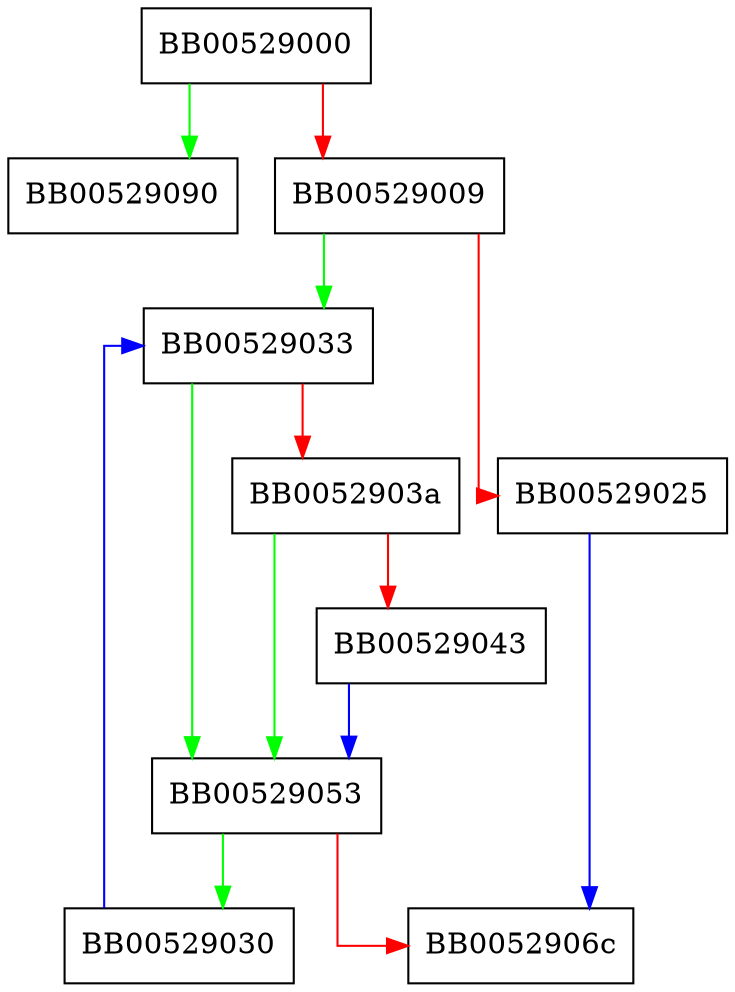 digraph ASYNC_WAIT_CTX_free {
  node [shape="box"];
  graph [splines=ortho];
  BB00529000 -> BB00529090 [color="green"];
  BB00529000 -> BB00529009 [color="red"];
  BB00529009 -> BB00529033 [color="green"];
  BB00529009 -> BB00529025 [color="red"];
  BB00529025 -> BB0052906c [color="blue"];
  BB00529030 -> BB00529033 [color="blue"];
  BB00529033 -> BB00529053 [color="green"];
  BB00529033 -> BB0052903a [color="red"];
  BB0052903a -> BB00529053 [color="green"];
  BB0052903a -> BB00529043 [color="red"];
  BB00529043 -> BB00529053 [color="blue"];
  BB00529053 -> BB00529030 [color="green"];
  BB00529053 -> BB0052906c [color="red"];
}